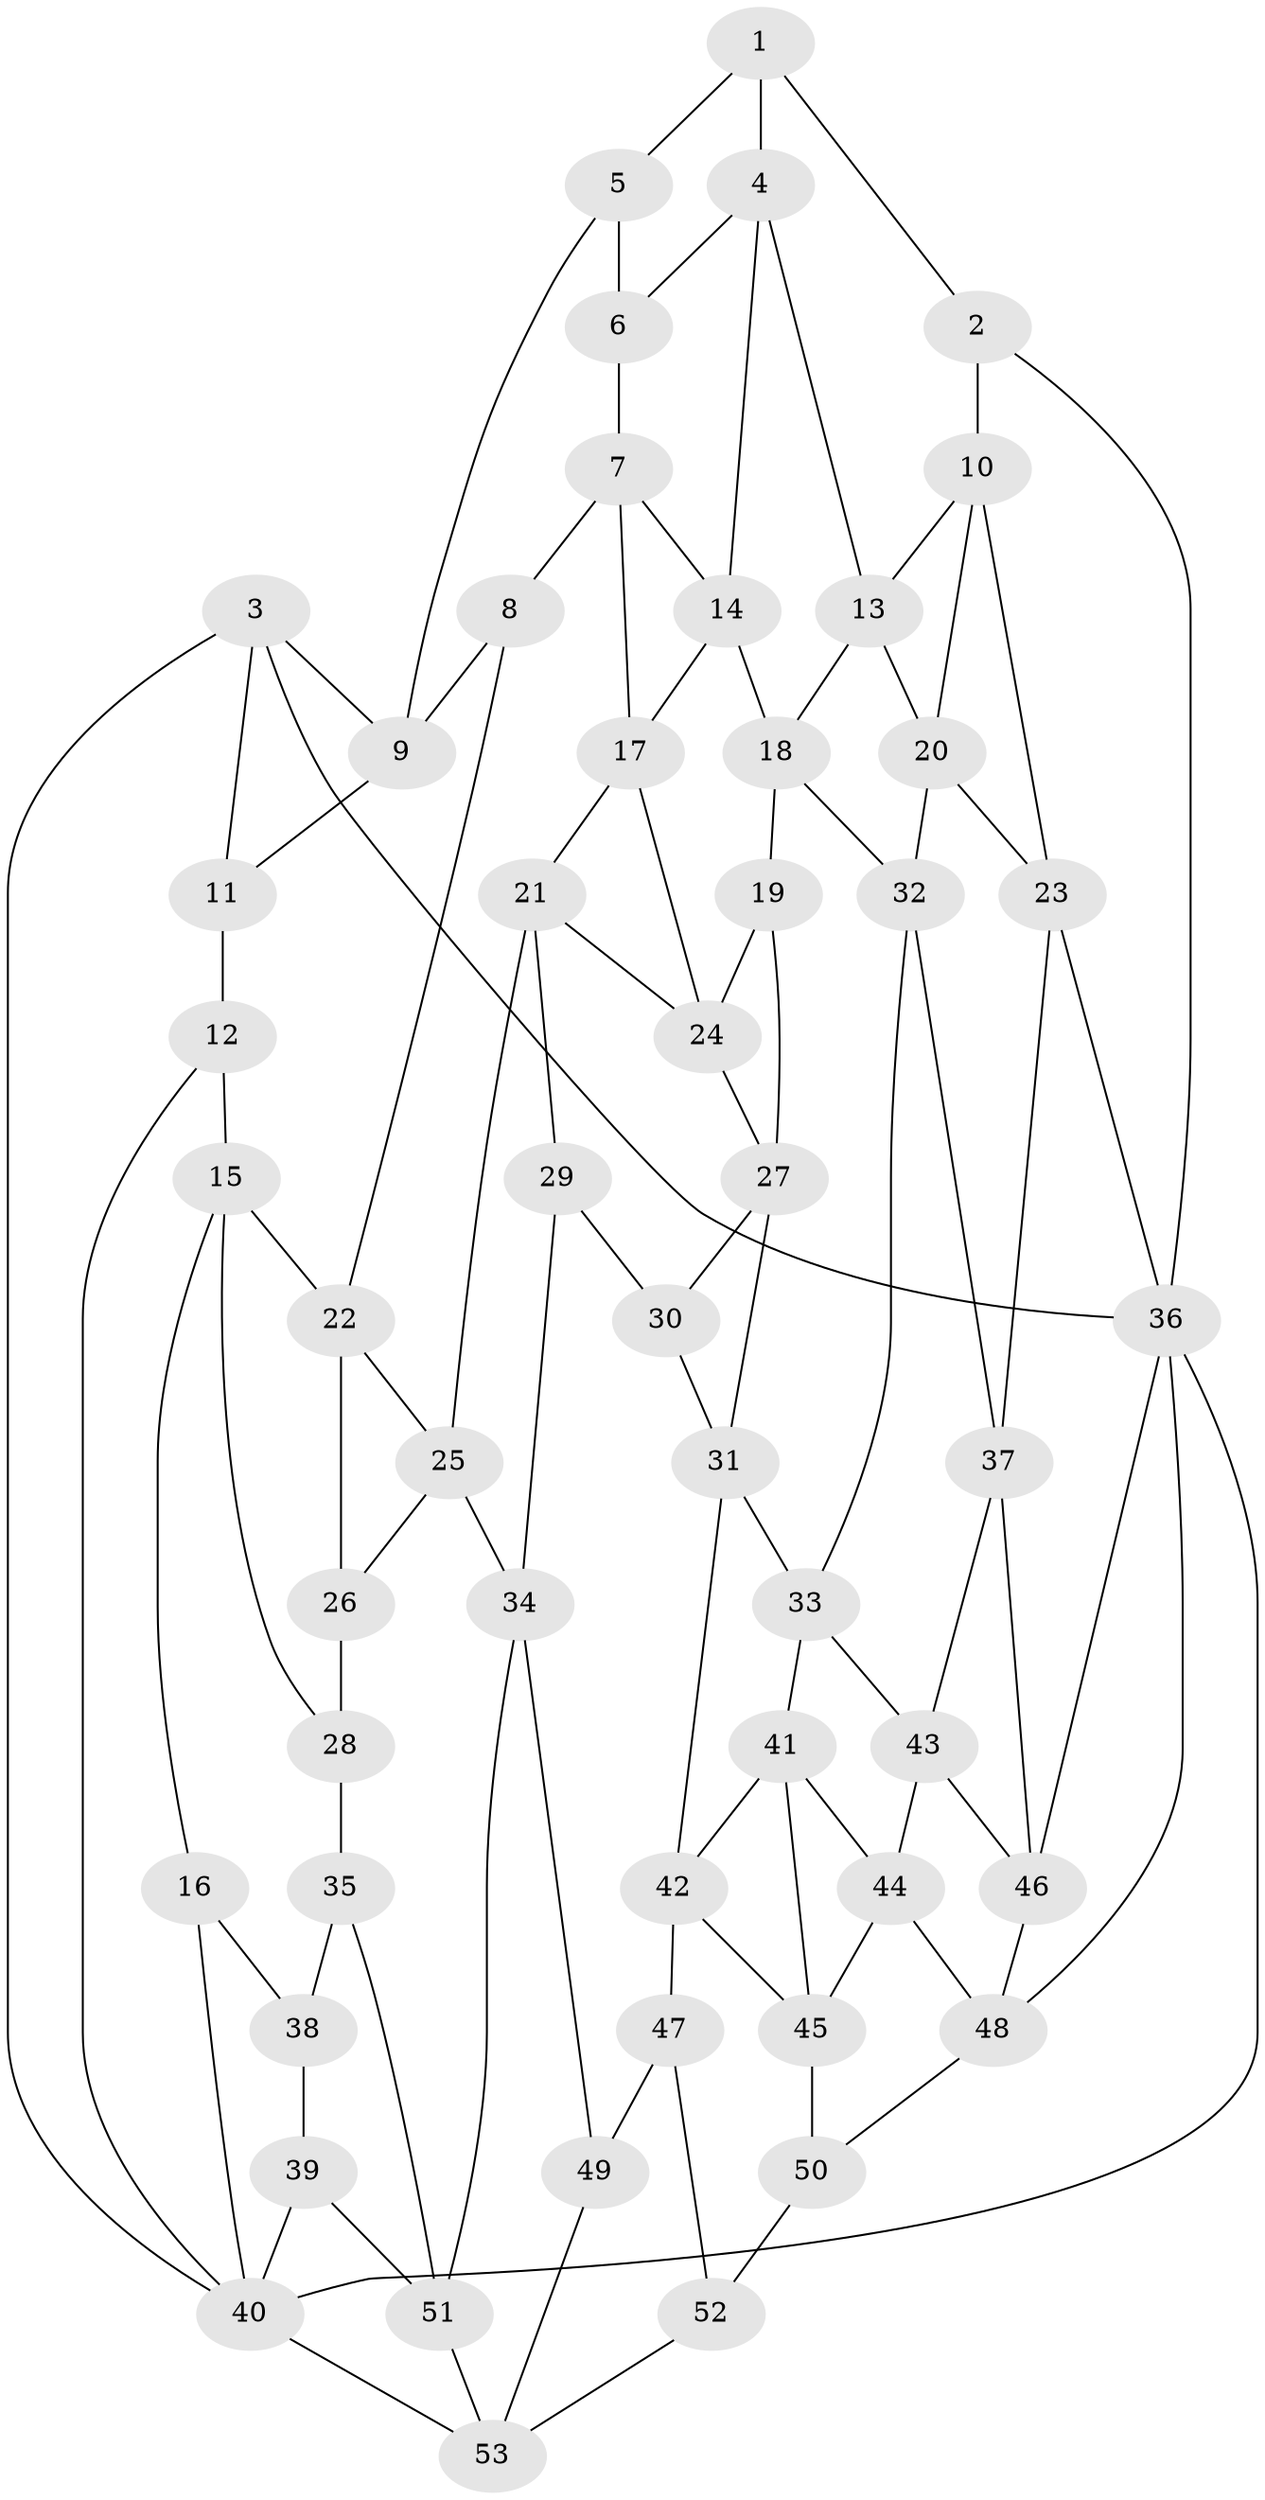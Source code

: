 // original degree distribution, {3: 0.019801980198019802, 4: 0.22772277227722773, 5: 0.5544554455445545, 6: 0.19801980198019803}
// Generated by graph-tools (version 1.1) at 2025/27/03/09/25 03:27:16]
// undirected, 53 vertices, 98 edges
graph export_dot {
graph [start="1"]
  node [color=gray90,style=filled];
  1;
  2;
  3;
  4;
  5;
  6;
  7;
  8;
  9;
  10;
  11;
  12;
  13;
  14;
  15;
  16;
  17;
  18;
  19;
  20;
  21;
  22;
  23;
  24;
  25;
  26;
  27;
  28;
  29;
  30;
  31;
  32;
  33;
  34;
  35;
  36;
  37;
  38;
  39;
  40;
  41;
  42;
  43;
  44;
  45;
  46;
  47;
  48;
  49;
  50;
  51;
  52;
  53;
  1 -- 2 [weight=1.0];
  1 -- 4 [weight=1.0];
  1 -- 5 [weight=1.0];
  2 -- 10 [weight=1.0];
  2 -- 36 [weight=1.0];
  3 -- 9 [weight=1.0];
  3 -- 11 [weight=1.0];
  3 -- 36 [weight=1.0];
  3 -- 40 [weight=1.0];
  4 -- 6 [weight=1.0];
  4 -- 13 [weight=1.0];
  4 -- 14 [weight=1.0];
  5 -- 6 [weight=2.0];
  5 -- 9 [weight=1.0];
  6 -- 7 [weight=1.0];
  7 -- 8 [weight=1.0];
  7 -- 14 [weight=1.0];
  7 -- 17 [weight=1.0];
  8 -- 9 [weight=1.0];
  8 -- 22 [weight=1.0];
  9 -- 11 [weight=1.0];
  10 -- 13 [weight=1.0];
  10 -- 20 [weight=1.0];
  10 -- 23 [weight=1.0];
  11 -- 12 [weight=2.0];
  12 -- 15 [weight=1.0];
  12 -- 40 [weight=1.0];
  13 -- 18 [weight=1.0];
  13 -- 20 [weight=1.0];
  14 -- 17 [weight=1.0];
  14 -- 18 [weight=1.0];
  15 -- 16 [weight=1.0];
  15 -- 22 [weight=1.0];
  15 -- 28 [weight=1.0];
  16 -- 38 [weight=1.0];
  16 -- 40 [weight=1.0];
  17 -- 21 [weight=1.0];
  17 -- 24 [weight=1.0];
  18 -- 19 [weight=1.0];
  18 -- 32 [weight=1.0];
  19 -- 24 [weight=1.0];
  19 -- 27 [weight=1.0];
  20 -- 23 [weight=1.0];
  20 -- 32 [weight=1.0];
  21 -- 24 [weight=1.0];
  21 -- 25 [weight=1.0];
  21 -- 29 [weight=1.0];
  22 -- 25 [weight=1.0];
  22 -- 26 [weight=1.0];
  23 -- 36 [weight=1.0];
  23 -- 37 [weight=1.0];
  24 -- 27 [weight=1.0];
  25 -- 26 [weight=1.0];
  25 -- 34 [weight=1.0];
  26 -- 28 [weight=2.0];
  27 -- 30 [weight=1.0];
  27 -- 31 [weight=1.0];
  28 -- 35 [weight=1.0];
  29 -- 30 [weight=2.0];
  29 -- 34 [weight=1.0];
  30 -- 31 [weight=1.0];
  31 -- 33 [weight=1.0];
  31 -- 42 [weight=1.0];
  32 -- 33 [weight=1.0];
  32 -- 37 [weight=1.0];
  33 -- 41 [weight=1.0];
  33 -- 43 [weight=1.0];
  34 -- 49 [weight=1.0];
  34 -- 51 [weight=1.0];
  35 -- 38 [weight=2.0];
  35 -- 51 [weight=1.0];
  36 -- 40 [weight=1.0];
  36 -- 46 [weight=1.0];
  36 -- 48 [weight=1.0];
  37 -- 43 [weight=1.0];
  37 -- 46 [weight=1.0];
  38 -- 39 [weight=1.0];
  39 -- 40 [weight=1.0];
  39 -- 51 [weight=1.0];
  40 -- 53 [weight=1.0];
  41 -- 42 [weight=1.0];
  41 -- 44 [weight=1.0];
  41 -- 45 [weight=1.0];
  42 -- 45 [weight=1.0];
  42 -- 47 [weight=1.0];
  43 -- 44 [weight=1.0];
  43 -- 46 [weight=1.0];
  44 -- 45 [weight=1.0];
  44 -- 48 [weight=1.0];
  45 -- 50 [weight=1.0];
  46 -- 48 [weight=1.0];
  47 -- 49 [weight=2.0];
  47 -- 52 [weight=1.0];
  48 -- 50 [weight=1.0];
  49 -- 53 [weight=1.0];
  50 -- 52 [weight=2.0];
  51 -- 53 [weight=1.0];
  52 -- 53 [weight=1.0];
}
